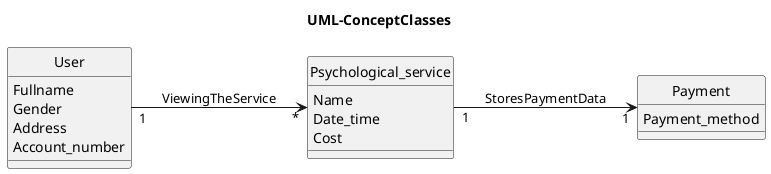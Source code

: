 @startuml
hide circle
title UML-ConceptClasses
left to right direction

Class User{
    Fullname
    Gender
    Address
    Account_number
}

Class Psychological_service{
    Name
    Date_time
    Cost
}

Class Payment{
    Payment_method
}


User"1" --> "*"Psychological_service: ViewingTheService

Psychological_service"1" --> "1"Payment: StoresPaymentData

@enduml
